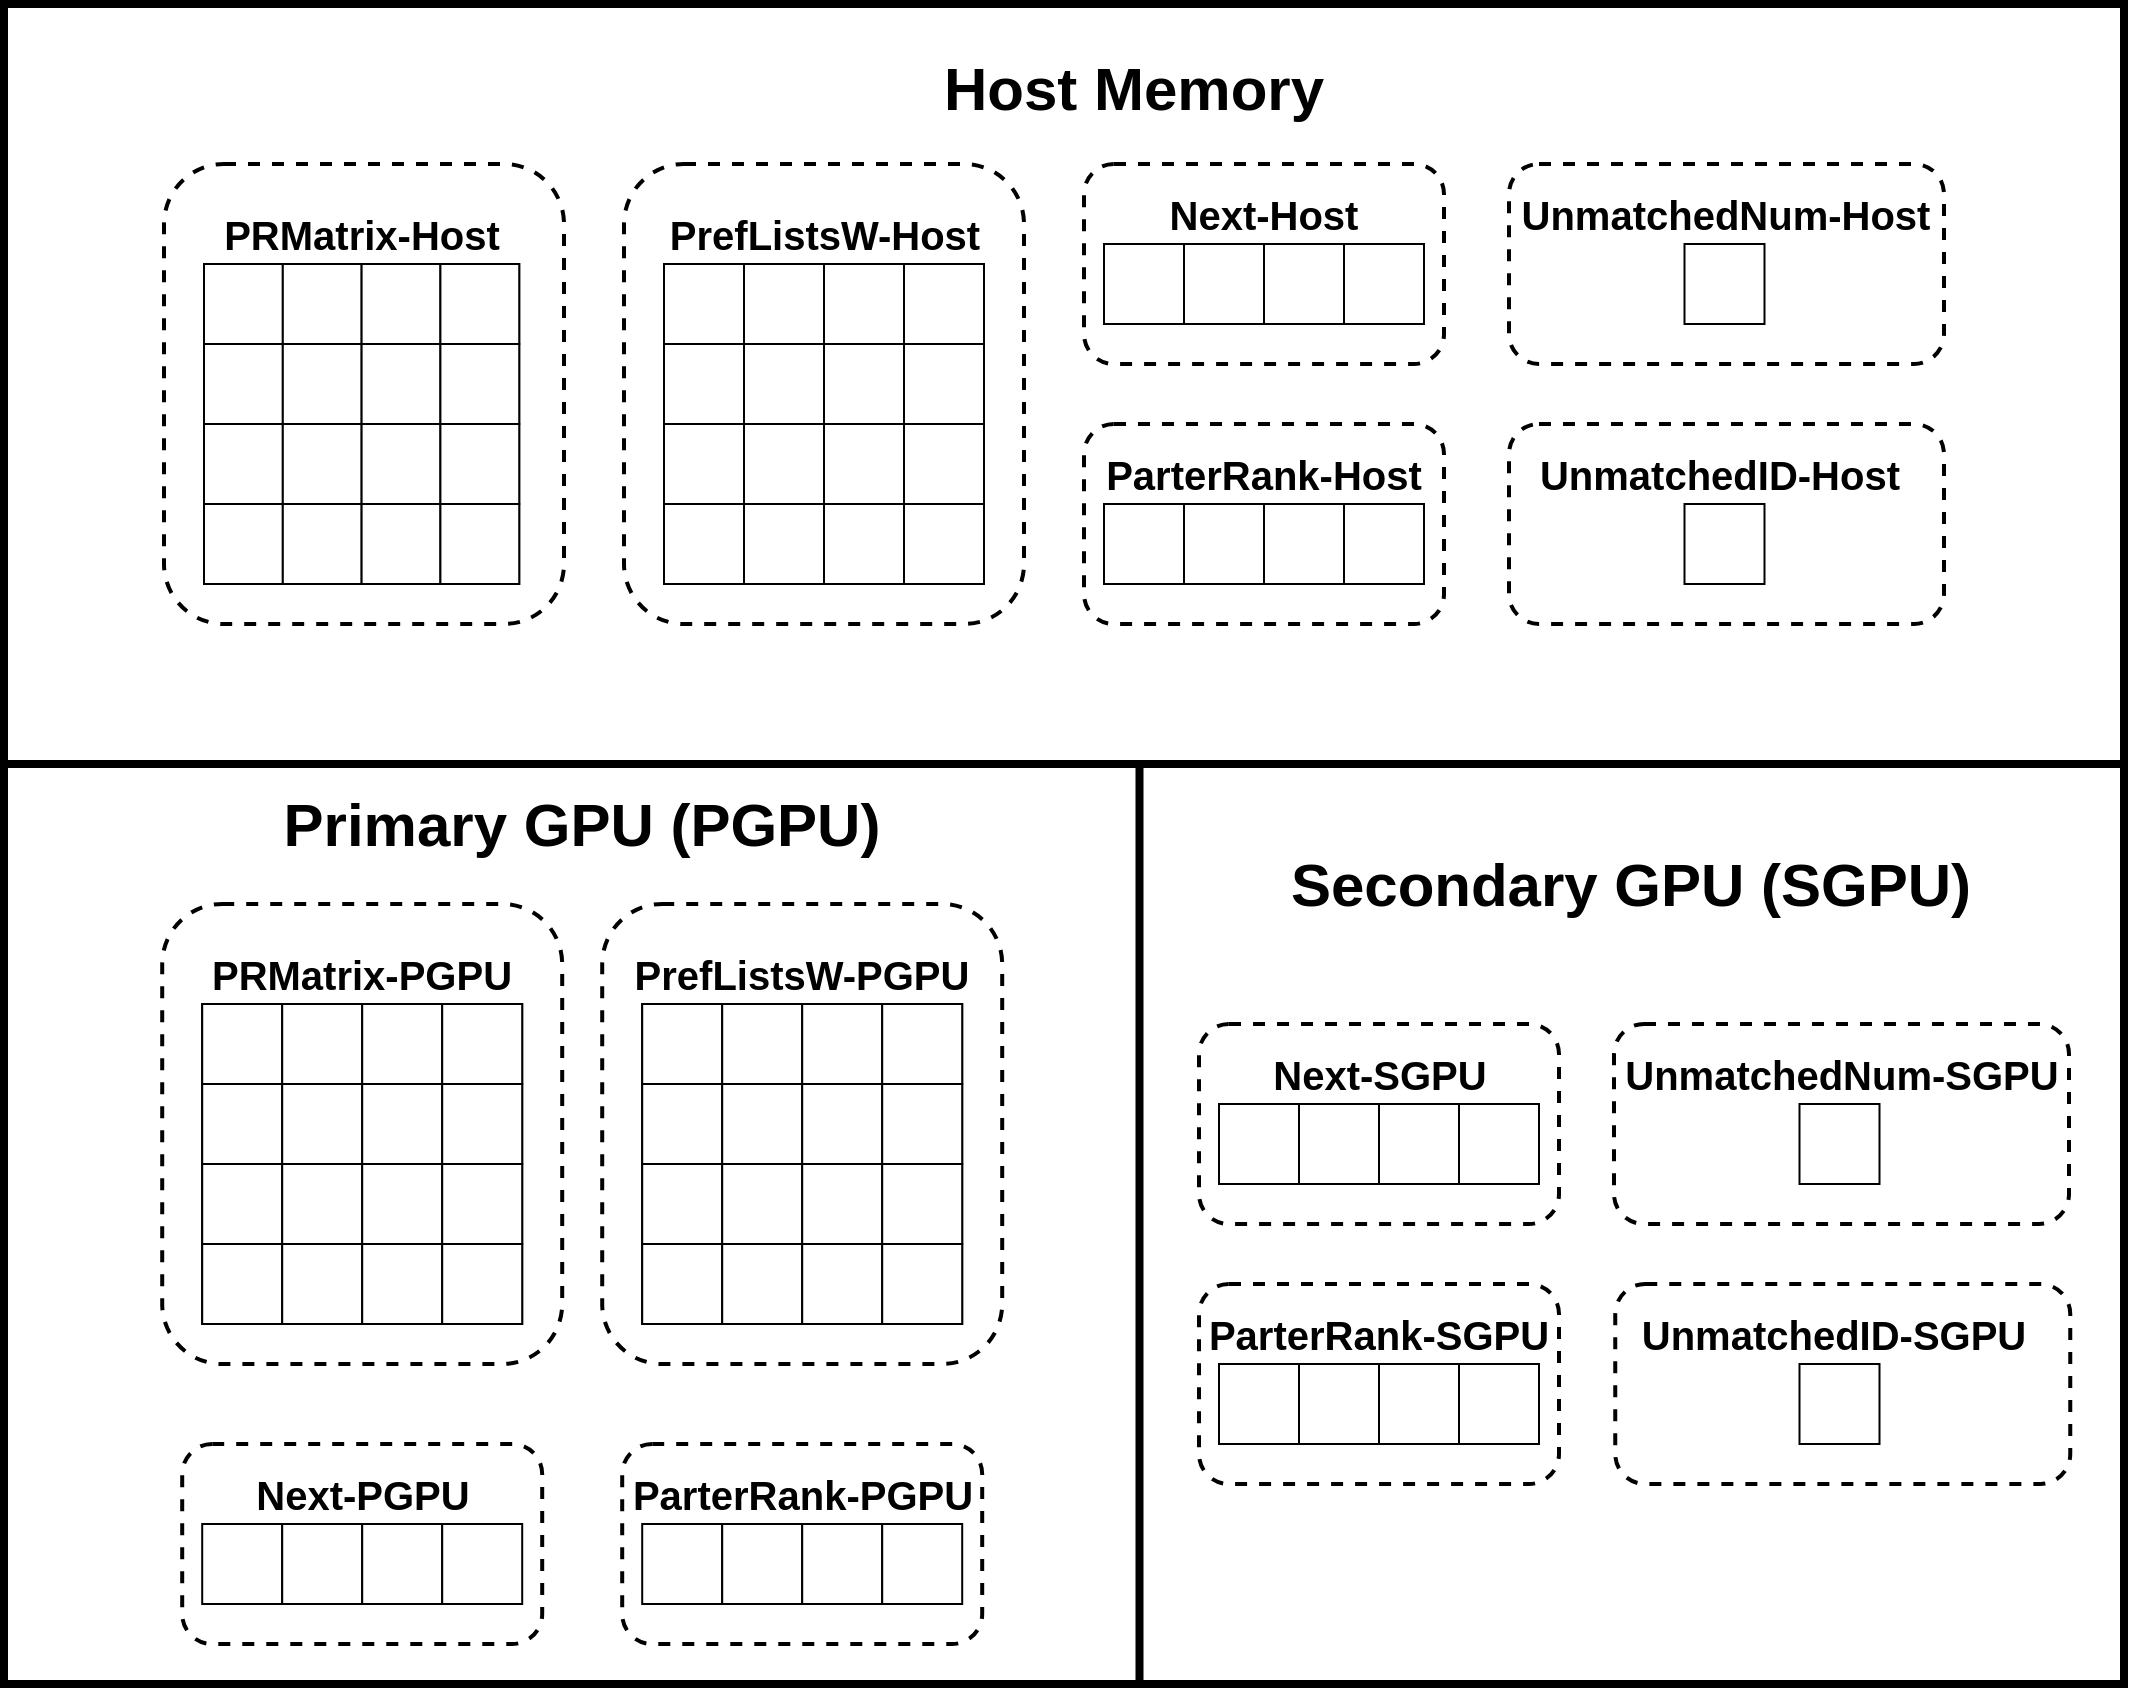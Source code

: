 <mxfile version="24.7.0" type="github">
  <diagram name="Page-1" id="QYnF0VAGigdxiVe0kUOT">
    <mxGraphModel dx="2376" dy="1381" grid="1" gridSize="10" guides="1" tooltips="1" connect="1" arrows="1" fold="1" page="1" pageScale="1" pageWidth="850" pageHeight="1100" math="0" shadow="0">
      <root>
        <mxCell id="0" />
        <mxCell id="1" parent="0" />
        <mxCell id="m7U1WaPmdHwWJLhLWRLw-96" value="" style="rounded=0;whiteSpace=wrap;html=1;strokeWidth=4;" vertex="1" parent="1">
          <mxGeometry x="200" y="700" width="570" height="460" as="geometry" />
        </mxCell>
        <mxCell id="m7U1WaPmdHwWJLhLWRLw-304" value="" style="rounded=0;whiteSpace=wrap;html=1;strokeWidth=4;" vertex="1" parent="1">
          <mxGeometry x="200" y="320" width="1060" height="380" as="geometry" />
        </mxCell>
        <mxCell id="m7U1WaPmdHwWJLhLWRLw-324" value="" style="rounded=0;whiteSpace=wrap;html=1;strokeWidth=4;" vertex="1" parent="1">
          <mxGeometry x="767.75" y="700" width="492.25" height="460" as="geometry" />
        </mxCell>
        <mxCell id="m7U1WaPmdHwWJLhLWRLw-338" value="" style="rounded=1;whiteSpace=wrap;html=1;fillColor=none;strokeWidth=2;dashed=1;" vertex="1" parent="1">
          <mxGeometry x="952.5" y="530" width="217.5" height="100" as="geometry" />
        </mxCell>
        <mxCell id="m7U1WaPmdHwWJLhLWRLw-337" value="" style="rounded=1;whiteSpace=wrap;html=1;fillColor=none;strokeWidth=2;dashed=1;" vertex="1" parent="1">
          <mxGeometry x="952.5" y="400" width="217.5" height="100" as="geometry" />
        </mxCell>
        <mxCell id="m7U1WaPmdHwWJLhLWRLw-263" value="" style="rounded=1;whiteSpace=wrap;html=1;fillColor=none;strokeWidth=2;dashed=1;" vertex="1" parent="1">
          <mxGeometry x="740" y="400" width="180" height="100" as="geometry" />
        </mxCell>
        <mxCell id="m7U1WaPmdHwWJLhLWRLw-92" value="" style="rounded=1;whiteSpace=wrap;html=1;fillColor=none;strokeWidth=2;dashed=1;" vertex="1" parent="1">
          <mxGeometry x="280" y="400" width="200" height="230" as="geometry" />
        </mxCell>
        <mxCell id="m7U1WaPmdHwWJLhLWRLw-93" value="" style="rounded=1;whiteSpace=wrap;html=1;fillColor=none;strokeWidth=2;dashed=1;" vertex="1" parent="1">
          <mxGeometry x="510" y="400" width="200" height="230" as="geometry" />
        </mxCell>
        <mxCell id="m7U1WaPmdHwWJLhLWRLw-30" value="" style="group" vertex="1" connectable="0" parent="1">
          <mxGeometry x="530" y="450" width="160" height="160" as="geometry" />
        </mxCell>
        <mxCell id="m7U1WaPmdHwWJLhLWRLw-3" value="" style="rounded=0;whiteSpace=wrap;html=1;" vertex="1" parent="m7U1WaPmdHwWJLhLWRLw-30">
          <mxGeometry width="160" height="160" as="geometry" />
        </mxCell>
        <mxCell id="m7U1WaPmdHwWJLhLWRLw-14" value="" style="rounded=0;whiteSpace=wrap;html=1;" vertex="1" parent="m7U1WaPmdHwWJLhLWRLw-30">
          <mxGeometry width="40" height="40" as="geometry" />
        </mxCell>
        <mxCell id="m7U1WaPmdHwWJLhLWRLw-15" value="" style="rounded=0;whiteSpace=wrap;html=1;" vertex="1" parent="m7U1WaPmdHwWJLhLWRLw-30">
          <mxGeometry y="40" width="40" height="40" as="geometry" />
        </mxCell>
        <mxCell id="m7U1WaPmdHwWJLhLWRLw-16" value="" style="rounded=0;whiteSpace=wrap;html=1;" vertex="1" parent="m7U1WaPmdHwWJLhLWRLw-30">
          <mxGeometry y="80" width="40" height="40" as="geometry" />
        </mxCell>
        <mxCell id="m7U1WaPmdHwWJLhLWRLw-17" value="" style="rounded=0;whiteSpace=wrap;html=1;" vertex="1" parent="m7U1WaPmdHwWJLhLWRLw-30">
          <mxGeometry y="120" width="40" height="40" as="geometry" />
        </mxCell>
        <mxCell id="m7U1WaPmdHwWJLhLWRLw-18" value="" style="rounded=0;whiteSpace=wrap;html=1;" vertex="1" parent="m7U1WaPmdHwWJLhLWRLw-30">
          <mxGeometry x="40" width="40" height="40" as="geometry" />
        </mxCell>
        <mxCell id="m7U1WaPmdHwWJLhLWRLw-19" value="" style="rounded=0;whiteSpace=wrap;html=1;" vertex="1" parent="m7U1WaPmdHwWJLhLWRLw-30">
          <mxGeometry x="40" y="40" width="40" height="40" as="geometry" />
        </mxCell>
        <mxCell id="m7U1WaPmdHwWJLhLWRLw-20" value="" style="rounded=0;whiteSpace=wrap;html=1;" vertex="1" parent="m7U1WaPmdHwWJLhLWRLw-30">
          <mxGeometry x="40" y="80" width="40" height="40" as="geometry" />
        </mxCell>
        <mxCell id="m7U1WaPmdHwWJLhLWRLw-21" value="" style="rounded=0;whiteSpace=wrap;html=1;" vertex="1" parent="m7U1WaPmdHwWJLhLWRLw-30">
          <mxGeometry x="40" y="120" width="40" height="40" as="geometry" />
        </mxCell>
        <mxCell id="m7U1WaPmdHwWJLhLWRLw-22" value="" style="rounded=0;whiteSpace=wrap;html=1;" vertex="1" parent="m7U1WaPmdHwWJLhLWRLw-30">
          <mxGeometry x="80" width="40" height="40" as="geometry" />
        </mxCell>
        <mxCell id="m7U1WaPmdHwWJLhLWRLw-23" value="" style="rounded=0;whiteSpace=wrap;html=1;" vertex="1" parent="m7U1WaPmdHwWJLhLWRLw-30">
          <mxGeometry x="80" y="40" width="40" height="40" as="geometry" />
        </mxCell>
        <mxCell id="m7U1WaPmdHwWJLhLWRLw-24" value="" style="rounded=0;whiteSpace=wrap;html=1;" vertex="1" parent="m7U1WaPmdHwWJLhLWRLw-30">
          <mxGeometry x="80" y="80" width="40" height="40" as="geometry" />
        </mxCell>
        <mxCell id="m7U1WaPmdHwWJLhLWRLw-25" value="" style="rounded=0;whiteSpace=wrap;html=1;" vertex="1" parent="m7U1WaPmdHwWJLhLWRLw-30">
          <mxGeometry x="80" y="120" width="40" height="40" as="geometry" />
        </mxCell>
        <mxCell id="m7U1WaPmdHwWJLhLWRLw-26" value="" style="rounded=0;whiteSpace=wrap;html=1;" vertex="1" parent="m7U1WaPmdHwWJLhLWRLw-30">
          <mxGeometry x="120" width="40" height="40" as="geometry" />
        </mxCell>
        <mxCell id="m7U1WaPmdHwWJLhLWRLw-27" value="" style="rounded=0;whiteSpace=wrap;html=1;" vertex="1" parent="m7U1WaPmdHwWJLhLWRLw-30">
          <mxGeometry x="120" y="40" width="40" height="40" as="geometry" />
        </mxCell>
        <mxCell id="m7U1WaPmdHwWJLhLWRLw-28" value="" style="rounded=0;whiteSpace=wrap;html=1;" vertex="1" parent="m7U1WaPmdHwWJLhLWRLw-30">
          <mxGeometry x="120" y="80" width="40" height="40" as="geometry" />
        </mxCell>
        <mxCell id="m7U1WaPmdHwWJLhLWRLw-29" value="" style="rounded=0;whiteSpace=wrap;html=1;" vertex="1" parent="m7U1WaPmdHwWJLhLWRLw-30">
          <mxGeometry x="120" y="120" width="40" height="40" as="geometry" />
        </mxCell>
        <mxCell id="m7U1WaPmdHwWJLhLWRLw-84" value="&lt;p&gt;&lt;b&gt;&lt;font style=&quot;font-size: 20px;&quot;&gt;PRMatrix-Host&lt;/font&gt;&lt;/b&gt;&lt;/p&gt;" style="text;html=1;align=center;verticalAlign=middle;whiteSpace=wrap;rounded=0;" vertex="1" parent="1">
          <mxGeometry x="308.81" y="420" width="140" height="30" as="geometry" />
        </mxCell>
        <mxCell id="m7U1WaPmdHwWJLhLWRLw-86" value="&lt;p&gt;&lt;b&gt;&lt;font style=&quot;font-size: 20px;&quot;&gt;PrefListsW-Host&lt;/font&gt;&lt;/b&gt;&lt;/p&gt;" style="text;html=1;align=center;verticalAlign=middle;whiteSpace=wrap;rounded=0;" vertex="1" parent="1">
          <mxGeometry x="527.5" y="420" width="165" height="30" as="geometry" />
        </mxCell>
        <mxCell id="m7U1WaPmdHwWJLhLWRLw-257" value="" style="group" vertex="1" connectable="0" parent="1">
          <mxGeometry x="750" y="440" width="160" height="80" as="geometry" />
        </mxCell>
        <mxCell id="m7U1WaPmdHwWJLhLWRLw-258" value="" style="rounded=0;whiteSpace=wrap;html=1;" vertex="1" parent="m7U1WaPmdHwWJLhLWRLw-257">
          <mxGeometry width="40" height="40" as="geometry" />
        </mxCell>
        <mxCell id="m7U1WaPmdHwWJLhLWRLw-259" value="" style="rounded=0;whiteSpace=wrap;html=1;" vertex="1" parent="m7U1WaPmdHwWJLhLWRLw-257">
          <mxGeometry x="40" width="40" height="40" as="geometry" />
        </mxCell>
        <mxCell id="m7U1WaPmdHwWJLhLWRLw-260" value="" style="rounded=0;whiteSpace=wrap;html=1;" vertex="1" parent="m7U1WaPmdHwWJLhLWRLw-257">
          <mxGeometry x="80" width="40" height="40" as="geometry" />
        </mxCell>
        <mxCell id="m7U1WaPmdHwWJLhLWRLw-261" value="" style="rounded=0;whiteSpace=wrap;html=1;" vertex="1" parent="m7U1WaPmdHwWJLhLWRLw-257">
          <mxGeometry x="120" width="40" height="40" as="geometry" />
        </mxCell>
        <mxCell id="m7U1WaPmdHwWJLhLWRLw-262" value="&lt;p&gt;&lt;b&gt;&lt;font style=&quot;font-size: 20px;&quot;&gt;Next-Host&lt;/font&gt;&lt;/b&gt;&lt;/p&gt;" style="text;html=1;align=center;verticalAlign=middle;whiteSpace=wrap;rounded=0;" vertex="1" parent="1">
          <mxGeometry x="780" y="410" width="100" height="30" as="geometry" />
        </mxCell>
        <mxCell id="m7U1WaPmdHwWJLhLWRLw-264" value="" style="rounded=1;whiteSpace=wrap;html=1;fillColor=none;strokeWidth=2;dashed=1;" vertex="1" parent="1">
          <mxGeometry x="740" y="530" width="180" height="100" as="geometry" />
        </mxCell>
        <mxCell id="m7U1WaPmdHwWJLhLWRLw-265" value="" style="group" vertex="1" connectable="0" parent="1">
          <mxGeometry x="550" y="570" width="230" height="120" as="geometry" />
        </mxCell>
        <mxCell id="m7U1WaPmdHwWJLhLWRLw-266" value="" style="rounded=0;whiteSpace=wrap;html=1;" vertex="1" parent="m7U1WaPmdHwWJLhLWRLw-265">
          <mxGeometry x="200" width="40" height="40" as="geometry" />
        </mxCell>
        <mxCell id="m7U1WaPmdHwWJLhLWRLw-267" value="" style="rounded=0;whiteSpace=wrap;html=1;" vertex="1" parent="m7U1WaPmdHwWJLhLWRLw-265">
          <mxGeometry x="240" width="40" height="40" as="geometry" />
        </mxCell>
        <mxCell id="m7U1WaPmdHwWJLhLWRLw-268" value="" style="rounded=0;whiteSpace=wrap;html=1;" vertex="1" parent="m7U1WaPmdHwWJLhLWRLw-265">
          <mxGeometry x="280" width="40" height="40" as="geometry" />
        </mxCell>
        <mxCell id="m7U1WaPmdHwWJLhLWRLw-269" value="" style="rounded=0;whiteSpace=wrap;html=1;" vertex="1" parent="m7U1WaPmdHwWJLhLWRLw-265">
          <mxGeometry x="320" width="40" height="40" as="geometry" />
        </mxCell>
        <mxCell id="m7U1WaPmdHwWJLhLWRLw-270" value="&lt;p&gt;&lt;b&gt;&lt;font style=&quot;font-size: 20px;&quot;&gt;ParterRank-Host&lt;/font&gt;&lt;/b&gt;&lt;br&gt;&lt;/p&gt;" style="text;html=1;align=center;verticalAlign=middle;whiteSpace=wrap;rounded=0;" vertex="1" parent="1">
          <mxGeometry x="750" y="540" width="160" height="30" as="geometry" />
        </mxCell>
        <mxCell id="m7U1WaPmdHwWJLhLWRLw-305" value="" style="rounded=1;whiteSpace=wrap;html=1;fillColor=none;strokeWidth=2;dashed=1;" vertex="1" parent="1">
          <mxGeometry x="797.5" y="960" width="180" height="100" as="geometry" />
        </mxCell>
        <mxCell id="m7U1WaPmdHwWJLhLWRLw-306" value="" style="rounded=1;whiteSpace=wrap;html=1;fillColor=none;strokeWidth=2;dashed=1;" vertex="1" parent="1">
          <mxGeometry x="797.5" y="830" width="180" height="100" as="geometry" />
        </mxCell>
        <mxCell id="m7U1WaPmdHwWJLhLWRLw-307" value="&lt;p style=&quot;font-size: 20px;&quot;&gt;&lt;b style=&quot;font-size: 20px;&quot;&gt;&lt;font style=&quot;font-size: 20px;&quot;&gt;Next-SGPU&lt;/font&gt;&lt;/b&gt;&lt;/p&gt;" style="text;html=1;align=center;verticalAlign=middle;whiteSpace=wrap;rounded=0;fontSize=20;" vertex="1" parent="1">
          <mxGeometry x="823.75" y="840" width="127.5" height="30" as="geometry" />
        </mxCell>
        <mxCell id="m7U1WaPmdHwWJLhLWRLw-308" value="&lt;p style=&quot;font-size: 20px;&quot;&gt;&lt;b style=&quot;font-size: 20px;&quot;&gt;&lt;font style=&quot;font-size: 20px;&quot;&gt;ParterRank-SGPU&lt;/font&gt;&lt;/b&gt;&lt;/p&gt;" style="text;html=1;align=center;verticalAlign=middle;whiteSpace=wrap;rounded=0;fontSize=20;" vertex="1" parent="1">
          <mxGeometry x="796.25" y="970" width="182.5" height="30" as="geometry" />
        </mxCell>
        <mxCell id="m7U1WaPmdHwWJLhLWRLw-309" value="&lt;b style=&quot;&quot;&gt;&lt;font style=&quot;font-size: 30px;&quot;&gt;Secondary GPU (SGPU)&lt;/font&gt;&lt;/b&gt;" style="rounded=1;whiteSpace=wrap;html=1;strokeColor=none;fillColor=none;" vertex="1" parent="1">
          <mxGeometry x="841.37" y="740" width="345" height="40" as="geometry" />
        </mxCell>
        <mxCell id="m7U1WaPmdHwWJLhLWRLw-312" value="" style="group" vertex="1" connectable="0" parent="1">
          <mxGeometry x="807.5" y="1000" width="160" height="40" as="geometry" />
        </mxCell>
        <mxCell id="m7U1WaPmdHwWJLhLWRLw-313" value="" style="rounded=0;whiteSpace=wrap;html=1;" vertex="1" parent="m7U1WaPmdHwWJLhLWRLw-312">
          <mxGeometry width="40" height="40" as="geometry" />
        </mxCell>
        <mxCell id="m7U1WaPmdHwWJLhLWRLw-314" value="" style="rounded=0;whiteSpace=wrap;html=1;" vertex="1" parent="m7U1WaPmdHwWJLhLWRLw-312">
          <mxGeometry x="40" width="40" height="40" as="geometry" />
        </mxCell>
        <mxCell id="m7U1WaPmdHwWJLhLWRLw-315" value="" style="rounded=0;whiteSpace=wrap;html=1;" vertex="1" parent="m7U1WaPmdHwWJLhLWRLw-312">
          <mxGeometry x="80" width="40" height="40" as="geometry" />
        </mxCell>
        <mxCell id="m7U1WaPmdHwWJLhLWRLw-316" value="" style="rounded=0;whiteSpace=wrap;html=1;" vertex="1" parent="m7U1WaPmdHwWJLhLWRLw-312">
          <mxGeometry x="120" width="40" height="40" as="geometry" />
        </mxCell>
        <mxCell id="m7U1WaPmdHwWJLhLWRLw-33" value="" style="rounded=0;whiteSpace=wrap;html=1;" vertex="1" parent="1">
          <mxGeometry x="300" y="450" width="157.612" height="160" as="geometry" />
        </mxCell>
        <mxCell id="m7U1WaPmdHwWJLhLWRLw-34" value="" style="rounded=0;whiteSpace=wrap;html=1;" vertex="1" parent="1">
          <mxGeometry x="300" y="450" width="39.403" height="40" as="geometry" />
        </mxCell>
        <mxCell id="m7U1WaPmdHwWJLhLWRLw-35" value="" style="rounded=0;whiteSpace=wrap;html=1;" vertex="1" parent="1">
          <mxGeometry x="300" y="490" width="39.403" height="40" as="geometry" />
        </mxCell>
        <mxCell id="m7U1WaPmdHwWJLhLWRLw-36" value="" style="rounded=0;whiteSpace=wrap;html=1;" vertex="1" parent="1">
          <mxGeometry x="300" y="530" width="39.403" height="40" as="geometry" />
        </mxCell>
        <mxCell id="m7U1WaPmdHwWJLhLWRLw-37" value="" style="rounded=0;whiteSpace=wrap;html=1;" vertex="1" parent="1">
          <mxGeometry x="300" y="570" width="39.403" height="40" as="geometry" />
        </mxCell>
        <mxCell id="m7U1WaPmdHwWJLhLWRLw-38" value="" style="rounded=0;whiteSpace=wrap;html=1;" vertex="1" parent="1">
          <mxGeometry x="339.403" y="450" width="39.403" height="40" as="geometry" />
        </mxCell>
        <mxCell id="m7U1WaPmdHwWJLhLWRLw-39" value="" style="rounded=0;whiteSpace=wrap;html=1;" vertex="1" parent="1">
          <mxGeometry x="339.403" y="490" width="39.403" height="40" as="geometry" />
        </mxCell>
        <mxCell id="m7U1WaPmdHwWJLhLWRLw-40" value="" style="rounded=0;whiteSpace=wrap;html=1;" vertex="1" parent="1">
          <mxGeometry x="339.403" y="530" width="39.403" height="40" as="geometry" />
        </mxCell>
        <mxCell id="m7U1WaPmdHwWJLhLWRLw-41" value="" style="rounded=0;whiteSpace=wrap;html=1;" vertex="1" parent="1">
          <mxGeometry x="339.403" y="570" width="39.403" height="40" as="geometry" />
        </mxCell>
        <mxCell id="m7U1WaPmdHwWJLhLWRLw-42" value="" style="rounded=0;whiteSpace=wrap;html=1;" vertex="1" parent="1">
          <mxGeometry x="378.806" y="450" width="39.403" height="40" as="geometry" />
        </mxCell>
        <mxCell id="m7U1WaPmdHwWJLhLWRLw-43" value="" style="rounded=0;whiteSpace=wrap;html=1;" vertex="1" parent="1">
          <mxGeometry x="378.806" y="490" width="39.403" height="40" as="geometry" />
        </mxCell>
        <mxCell id="m7U1WaPmdHwWJLhLWRLw-44" value="" style="rounded=0;whiteSpace=wrap;html=1;" vertex="1" parent="1">
          <mxGeometry x="378.806" y="530" width="39.403" height="40" as="geometry" />
        </mxCell>
        <mxCell id="m7U1WaPmdHwWJLhLWRLw-45" value="" style="rounded=0;whiteSpace=wrap;html=1;" vertex="1" parent="1">
          <mxGeometry x="378.806" y="570" width="39.403" height="40" as="geometry" />
        </mxCell>
        <mxCell id="m7U1WaPmdHwWJLhLWRLw-46" value="" style="rounded=0;whiteSpace=wrap;html=1;" vertex="1" parent="1">
          <mxGeometry x="418.209" y="450" width="39.403" height="40" as="geometry" />
        </mxCell>
        <mxCell id="m7U1WaPmdHwWJLhLWRLw-47" value="" style="rounded=0;whiteSpace=wrap;html=1;" vertex="1" parent="1">
          <mxGeometry x="418.209" y="490" width="39.403" height="40" as="geometry" />
        </mxCell>
        <mxCell id="m7U1WaPmdHwWJLhLWRLw-48" value="" style="rounded=0;whiteSpace=wrap;html=1;" vertex="1" parent="1">
          <mxGeometry x="418.209" y="530" width="39.403" height="40" as="geometry" />
        </mxCell>
        <mxCell id="m7U1WaPmdHwWJLhLWRLw-49" value="" style="rounded=0;whiteSpace=wrap;html=1;" vertex="1" parent="1">
          <mxGeometry x="418.209" y="570" width="39.403" height="40" as="geometry" />
        </mxCell>
        <mxCell id="m7U1WaPmdHwWJLhLWRLw-278" value="" style="rounded=1;whiteSpace=wrap;html=1;fillColor=none;strokeWidth=2;dashed=1;" vertex="1" parent="1">
          <mxGeometry x="509.1" y="1040" width="180" height="100" as="geometry" />
        </mxCell>
        <mxCell id="m7U1WaPmdHwWJLhLWRLw-277" value="" style="rounded=1;whiteSpace=wrap;html=1;fillColor=none;strokeWidth=2;dashed=1;" vertex="1" parent="1">
          <mxGeometry x="289.1" y="1040" width="180" height="100" as="geometry" />
        </mxCell>
        <mxCell id="m7U1WaPmdHwWJLhLWRLw-6" value="&lt;b style=&quot;&quot;&gt;&lt;font style=&quot;font-size: 30px;&quot;&gt;Primary GPU (PGPU)&lt;/font&gt;&lt;/b&gt;" style="rounded=1;whiteSpace=wrap;html=1;strokeColor=none;fillColor=none;" vertex="1" parent="1">
          <mxGeometry x="329.1" y="710" width="320" height="40" as="geometry" />
        </mxCell>
        <mxCell id="m7U1WaPmdHwWJLhLWRLw-138" value="" style="rounded=1;whiteSpace=wrap;html=1;fillColor=none;strokeWidth=2;dashed=1;" vertex="1" parent="1">
          <mxGeometry x="279.1" y="770" width="200" height="230" as="geometry" />
        </mxCell>
        <mxCell id="m7U1WaPmdHwWJLhLWRLw-139" value="" style="group" vertex="1" connectable="0" parent="1">
          <mxGeometry x="299.1" y="820" width="160" height="160" as="geometry" />
        </mxCell>
        <mxCell id="m7U1WaPmdHwWJLhLWRLw-140" value="" style="rounded=0;whiteSpace=wrap;html=1;" vertex="1" parent="m7U1WaPmdHwWJLhLWRLw-139">
          <mxGeometry width="160" height="160" as="geometry" />
        </mxCell>
        <mxCell id="m7U1WaPmdHwWJLhLWRLw-141" value="" style="rounded=0;whiteSpace=wrap;html=1;" vertex="1" parent="m7U1WaPmdHwWJLhLWRLw-139">
          <mxGeometry width="40" height="40" as="geometry" />
        </mxCell>
        <mxCell id="m7U1WaPmdHwWJLhLWRLw-142" value="" style="rounded=0;whiteSpace=wrap;html=1;" vertex="1" parent="m7U1WaPmdHwWJLhLWRLw-139">
          <mxGeometry y="40" width="40" height="40" as="geometry" />
        </mxCell>
        <mxCell id="m7U1WaPmdHwWJLhLWRLw-143" value="" style="rounded=0;whiteSpace=wrap;html=1;" vertex="1" parent="m7U1WaPmdHwWJLhLWRLw-139">
          <mxGeometry y="80" width="40" height="40" as="geometry" />
        </mxCell>
        <mxCell id="m7U1WaPmdHwWJLhLWRLw-144" value="" style="rounded=0;whiteSpace=wrap;html=1;" vertex="1" parent="m7U1WaPmdHwWJLhLWRLw-139">
          <mxGeometry y="120" width="40" height="40" as="geometry" />
        </mxCell>
        <mxCell id="m7U1WaPmdHwWJLhLWRLw-145" value="" style="rounded=0;whiteSpace=wrap;html=1;" vertex="1" parent="m7U1WaPmdHwWJLhLWRLw-139">
          <mxGeometry x="40" width="40" height="40" as="geometry" />
        </mxCell>
        <mxCell id="m7U1WaPmdHwWJLhLWRLw-146" value="" style="rounded=0;whiteSpace=wrap;html=1;" vertex="1" parent="m7U1WaPmdHwWJLhLWRLw-139">
          <mxGeometry x="40" y="40" width="40" height="40" as="geometry" />
        </mxCell>
        <mxCell id="m7U1WaPmdHwWJLhLWRLw-147" value="" style="rounded=0;whiteSpace=wrap;html=1;" vertex="1" parent="m7U1WaPmdHwWJLhLWRLw-139">
          <mxGeometry x="40" y="80" width="40" height="40" as="geometry" />
        </mxCell>
        <mxCell id="m7U1WaPmdHwWJLhLWRLw-148" value="" style="rounded=0;whiteSpace=wrap;html=1;" vertex="1" parent="m7U1WaPmdHwWJLhLWRLw-139">
          <mxGeometry x="40" y="120" width="40" height="40" as="geometry" />
        </mxCell>
        <mxCell id="m7U1WaPmdHwWJLhLWRLw-149" value="" style="rounded=0;whiteSpace=wrap;html=1;" vertex="1" parent="m7U1WaPmdHwWJLhLWRLw-139">
          <mxGeometry x="80" width="40" height="40" as="geometry" />
        </mxCell>
        <mxCell id="m7U1WaPmdHwWJLhLWRLw-150" value="" style="rounded=0;whiteSpace=wrap;html=1;" vertex="1" parent="m7U1WaPmdHwWJLhLWRLw-139">
          <mxGeometry x="80" y="40" width="40" height="40" as="geometry" />
        </mxCell>
        <mxCell id="m7U1WaPmdHwWJLhLWRLw-151" value="" style="rounded=0;whiteSpace=wrap;html=1;" vertex="1" parent="m7U1WaPmdHwWJLhLWRLw-139">
          <mxGeometry x="80" y="80" width="40" height="40" as="geometry" />
        </mxCell>
        <mxCell id="m7U1WaPmdHwWJLhLWRLw-152" value="" style="rounded=0;whiteSpace=wrap;html=1;" vertex="1" parent="m7U1WaPmdHwWJLhLWRLw-139">
          <mxGeometry x="80" y="120" width="40" height="40" as="geometry" />
        </mxCell>
        <mxCell id="m7U1WaPmdHwWJLhLWRLw-153" value="" style="rounded=0;whiteSpace=wrap;html=1;" vertex="1" parent="m7U1WaPmdHwWJLhLWRLw-139">
          <mxGeometry x="120" width="40" height="40" as="geometry" />
        </mxCell>
        <mxCell id="m7U1WaPmdHwWJLhLWRLw-154" value="" style="rounded=0;whiteSpace=wrap;html=1;" vertex="1" parent="m7U1WaPmdHwWJLhLWRLw-139">
          <mxGeometry x="120" y="40" width="40" height="40" as="geometry" />
        </mxCell>
        <mxCell id="m7U1WaPmdHwWJLhLWRLw-155" value="" style="rounded=0;whiteSpace=wrap;html=1;" vertex="1" parent="m7U1WaPmdHwWJLhLWRLw-139">
          <mxGeometry x="120" y="80" width="40" height="40" as="geometry" />
        </mxCell>
        <mxCell id="m7U1WaPmdHwWJLhLWRLw-156" value="" style="rounded=0;whiteSpace=wrap;html=1;" vertex="1" parent="m7U1WaPmdHwWJLhLWRLw-139">
          <mxGeometry x="120" y="120" width="40" height="40" as="geometry" />
        </mxCell>
        <mxCell id="m7U1WaPmdHwWJLhLWRLw-157" value="&lt;p style=&quot;font-size: 20px;&quot;&gt;&lt;b style=&quot;font-size: 20px;&quot;&gt;&lt;font style=&quot;font-size: 20px;&quot;&gt;PRMatrix-PGPU&lt;/font&gt;&lt;/b&gt;&lt;/p&gt;" style="text;html=1;align=center;verticalAlign=middle;whiteSpace=wrap;rounded=0;fontSize=20;" vertex="1" parent="1">
          <mxGeometry x="301.15" y="790" width="155.9" height="30" as="geometry" />
        </mxCell>
        <mxCell id="m7U1WaPmdHwWJLhLWRLw-216" value="" style="rounded=1;whiteSpace=wrap;html=1;fillColor=none;strokeWidth=2;dashed=1;" vertex="1" parent="1">
          <mxGeometry x="499.1" y="770" width="200" height="230" as="geometry" />
        </mxCell>
        <mxCell id="m7U1WaPmdHwWJLhLWRLw-235" value="&lt;p style=&quot;font-size: 20px;&quot;&gt;&lt;b style=&quot;font-size: 20px;&quot;&gt;&lt;font style=&quot;font-size: 20px;&quot;&gt;PrefListsW-PGPU&lt;/font&gt;&lt;/b&gt;&lt;/p&gt;" style="text;html=1;align=center;verticalAlign=middle;whiteSpace=wrap;rounded=0;fontSize=20;" vertex="1" parent="1">
          <mxGeometry x="513.3" y="790" width="171.6" height="30" as="geometry" />
        </mxCell>
        <mxCell id="m7U1WaPmdHwWJLhLWRLw-271" value="" style="group" vertex="1" connectable="0" parent="1">
          <mxGeometry x="299.1" y="1080" width="160" height="80" as="geometry" />
        </mxCell>
        <mxCell id="m7U1WaPmdHwWJLhLWRLw-310" value="" style="group" vertex="1" connectable="0" parent="m7U1WaPmdHwWJLhLWRLw-271">
          <mxGeometry width="160" height="40" as="geometry" />
        </mxCell>
        <mxCell id="m7U1WaPmdHwWJLhLWRLw-272" value="" style="rounded=0;whiteSpace=wrap;html=1;" vertex="1" parent="m7U1WaPmdHwWJLhLWRLw-310">
          <mxGeometry width="40" height="40" as="geometry" />
        </mxCell>
        <mxCell id="m7U1WaPmdHwWJLhLWRLw-273" value="" style="rounded=0;whiteSpace=wrap;html=1;" vertex="1" parent="m7U1WaPmdHwWJLhLWRLw-310">
          <mxGeometry x="40" width="40" height="40" as="geometry" />
        </mxCell>
        <mxCell id="m7U1WaPmdHwWJLhLWRLw-274" value="" style="rounded=0;whiteSpace=wrap;html=1;" vertex="1" parent="m7U1WaPmdHwWJLhLWRLw-310">
          <mxGeometry x="80" width="40" height="40" as="geometry" />
        </mxCell>
        <mxCell id="m7U1WaPmdHwWJLhLWRLw-275" value="" style="rounded=0;whiteSpace=wrap;html=1;" vertex="1" parent="m7U1WaPmdHwWJLhLWRLw-310">
          <mxGeometry x="120" width="40" height="40" as="geometry" />
        </mxCell>
        <mxCell id="m7U1WaPmdHwWJLhLWRLw-276" value="&lt;p style=&quot;font-size: 20px;&quot;&gt;&lt;b style=&quot;font-size: 20px;&quot;&gt;&lt;font style=&quot;font-size: 20px;&quot;&gt;Next-PGPU&lt;/font&gt;&lt;/b&gt;&lt;/p&gt;" style="text;html=1;align=center;verticalAlign=middle;whiteSpace=wrap;rounded=0;fontSize=20;" vertex="1" parent="1">
          <mxGeometry x="319.55" y="1050" width="119.1" height="30" as="geometry" />
        </mxCell>
        <mxCell id="m7U1WaPmdHwWJLhLWRLw-279" value="" style="group" vertex="1" connectable="0" parent="1">
          <mxGeometry x="519.1" y="1080" width="160" height="80" as="geometry" />
        </mxCell>
        <mxCell id="m7U1WaPmdHwWJLhLWRLw-311" value="" style="group" vertex="1" connectable="0" parent="m7U1WaPmdHwWJLhLWRLw-279">
          <mxGeometry width="160" height="40" as="geometry" />
        </mxCell>
        <mxCell id="m7U1WaPmdHwWJLhLWRLw-280" value="" style="rounded=0;whiteSpace=wrap;html=1;" vertex="1" parent="m7U1WaPmdHwWJLhLWRLw-311">
          <mxGeometry width="40" height="40" as="geometry" />
        </mxCell>
        <mxCell id="m7U1WaPmdHwWJLhLWRLw-281" value="" style="rounded=0;whiteSpace=wrap;html=1;" vertex="1" parent="m7U1WaPmdHwWJLhLWRLw-311">
          <mxGeometry x="40" width="40" height="40" as="geometry" />
        </mxCell>
        <mxCell id="m7U1WaPmdHwWJLhLWRLw-282" value="" style="rounded=0;whiteSpace=wrap;html=1;" vertex="1" parent="m7U1WaPmdHwWJLhLWRLw-311">
          <mxGeometry x="80" width="40" height="40" as="geometry" />
        </mxCell>
        <mxCell id="m7U1WaPmdHwWJLhLWRLw-283" value="" style="rounded=0;whiteSpace=wrap;html=1;" vertex="1" parent="m7U1WaPmdHwWJLhLWRLw-311">
          <mxGeometry x="120" width="40" height="40" as="geometry" />
        </mxCell>
        <mxCell id="m7U1WaPmdHwWJLhLWRLw-284" value="&lt;p style=&quot;font-size: 20px;&quot;&gt;&lt;b style=&quot;font-size: 20px;&quot;&gt;&lt;font style=&quot;font-size: 20px;&quot;&gt;ParterRank-PGPU&lt;/font&gt;&lt;/b&gt;&lt;/p&gt;" style="text;html=1;align=center;verticalAlign=middle;whiteSpace=wrap;rounded=0;fontSize=20;" vertex="1" parent="1">
          <mxGeometry x="510" y="1050" width="179.1" height="30" as="geometry" />
        </mxCell>
        <mxCell id="m7U1WaPmdHwWJLhLWRLw-285" value="" style="group" vertex="1" connectable="0" parent="1">
          <mxGeometry x="519.1" y="820" width="160" height="160" as="geometry" />
        </mxCell>
        <mxCell id="m7U1WaPmdHwWJLhLWRLw-286" value="" style="rounded=0;whiteSpace=wrap;html=1;" vertex="1" parent="m7U1WaPmdHwWJLhLWRLw-285">
          <mxGeometry width="160" height="160" as="geometry" />
        </mxCell>
        <mxCell id="m7U1WaPmdHwWJLhLWRLw-287" value="" style="rounded=0;whiteSpace=wrap;html=1;" vertex="1" parent="m7U1WaPmdHwWJLhLWRLw-285">
          <mxGeometry width="40" height="40" as="geometry" />
        </mxCell>
        <mxCell id="m7U1WaPmdHwWJLhLWRLw-288" value="" style="rounded=0;whiteSpace=wrap;html=1;" vertex="1" parent="m7U1WaPmdHwWJLhLWRLw-285">
          <mxGeometry y="40" width="40" height="40" as="geometry" />
        </mxCell>
        <mxCell id="m7U1WaPmdHwWJLhLWRLw-289" value="" style="rounded=0;whiteSpace=wrap;html=1;" vertex="1" parent="m7U1WaPmdHwWJLhLWRLw-285">
          <mxGeometry y="80" width="40" height="40" as="geometry" />
        </mxCell>
        <mxCell id="m7U1WaPmdHwWJLhLWRLw-290" value="" style="rounded=0;whiteSpace=wrap;html=1;" vertex="1" parent="m7U1WaPmdHwWJLhLWRLw-285">
          <mxGeometry y="120" width="40" height="40" as="geometry" />
        </mxCell>
        <mxCell id="m7U1WaPmdHwWJLhLWRLw-291" value="" style="rounded=0;whiteSpace=wrap;html=1;" vertex="1" parent="m7U1WaPmdHwWJLhLWRLw-285">
          <mxGeometry x="40" width="40" height="40" as="geometry" />
        </mxCell>
        <mxCell id="m7U1WaPmdHwWJLhLWRLw-292" value="" style="rounded=0;whiteSpace=wrap;html=1;" vertex="1" parent="m7U1WaPmdHwWJLhLWRLw-285">
          <mxGeometry x="40" y="40" width="40" height="40" as="geometry" />
        </mxCell>
        <mxCell id="m7U1WaPmdHwWJLhLWRLw-293" value="" style="rounded=0;whiteSpace=wrap;html=1;" vertex="1" parent="m7U1WaPmdHwWJLhLWRLw-285">
          <mxGeometry x="40" y="80" width="40" height="40" as="geometry" />
        </mxCell>
        <mxCell id="m7U1WaPmdHwWJLhLWRLw-294" value="" style="rounded=0;whiteSpace=wrap;html=1;" vertex="1" parent="m7U1WaPmdHwWJLhLWRLw-285">
          <mxGeometry x="40" y="120" width="40" height="40" as="geometry" />
        </mxCell>
        <mxCell id="m7U1WaPmdHwWJLhLWRLw-295" value="" style="rounded=0;whiteSpace=wrap;html=1;" vertex="1" parent="m7U1WaPmdHwWJLhLWRLw-285">
          <mxGeometry x="80" width="40" height="40" as="geometry" />
        </mxCell>
        <mxCell id="m7U1WaPmdHwWJLhLWRLw-296" value="" style="rounded=0;whiteSpace=wrap;html=1;" vertex="1" parent="m7U1WaPmdHwWJLhLWRLw-285">
          <mxGeometry x="80" y="40" width="40" height="40" as="geometry" />
        </mxCell>
        <mxCell id="m7U1WaPmdHwWJLhLWRLw-297" value="" style="rounded=0;whiteSpace=wrap;html=1;" vertex="1" parent="m7U1WaPmdHwWJLhLWRLw-285">
          <mxGeometry x="80" y="80" width="40" height="40" as="geometry" />
        </mxCell>
        <mxCell id="m7U1WaPmdHwWJLhLWRLw-298" value="" style="rounded=0;whiteSpace=wrap;html=1;" vertex="1" parent="m7U1WaPmdHwWJLhLWRLw-285">
          <mxGeometry x="80" y="120" width="40" height="40" as="geometry" />
        </mxCell>
        <mxCell id="m7U1WaPmdHwWJLhLWRLw-299" value="" style="rounded=0;whiteSpace=wrap;html=1;" vertex="1" parent="m7U1WaPmdHwWJLhLWRLw-285">
          <mxGeometry x="120" width="40" height="40" as="geometry" />
        </mxCell>
        <mxCell id="m7U1WaPmdHwWJLhLWRLw-300" value="" style="rounded=0;whiteSpace=wrap;html=1;" vertex="1" parent="m7U1WaPmdHwWJLhLWRLw-285">
          <mxGeometry x="120" y="40" width="40" height="40" as="geometry" />
        </mxCell>
        <mxCell id="m7U1WaPmdHwWJLhLWRLw-301" value="" style="rounded=0;whiteSpace=wrap;html=1;" vertex="1" parent="m7U1WaPmdHwWJLhLWRLw-285">
          <mxGeometry x="120" y="80" width="40" height="40" as="geometry" />
        </mxCell>
        <mxCell id="m7U1WaPmdHwWJLhLWRLw-302" value="" style="rounded=0;whiteSpace=wrap;html=1;" vertex="1" parent="m7U1WaPmdHwWJLhLWRLw-285">
          <mxGeometry x="120" y="120" width="40" height="40" as="geometry" />
        </mxCell>
        <mxCell id="m7U1WaPmdHwWJLhLWRLw-5" value="&lt;b style=&quot;&quot;&gt;&lt;font style=&quot;font-size: 30px;&quot;&gt;Host Memory&lt;/font&gt;&lt;/b&gt;" style="rounded=1;whiteSpace=wrap;html=1;strokeColor=none;fillColor=none;strokeWidth=3;fontSize=36;" vertex="1" parent="1">
          <mxGeometry x="610" y="320" width="310" height="80" as="geometry" />
        </mxCell>
        <mxCell id="m7U1WaPmdHwWJLhLWRLw-333" value="" style="rounded=0;whiteSpace=wrap;html=1;" vertex="1" parent="1">
          <mxGeometry x="1040.25" y="570" width="40" height="40" as="geometry" />
        </mxCell>
        <mxCell id="m7U1WaPmdHwWJLhLWRLw-334" value="" style="rounded=0;whiteSpace=wrap;html=1;" vertex="1" parent="1">
          <mxGeometry x="1040.25" y="440" width="40" height="40" as="geometry" />
        </mxCell>
        <mxCell id="m7U1WaPmdHwWJLhLWRLw-335" value="&lt;p&gt;&lt;b&gt;&lt;font style=&quot;font-size: 20px;&quot;&gt;UnmatchedNum-Host&lt;/font&gt;&lt;/b&gt;&lt;br&gt;&lt;/p&gt;" style="text;html=1;align=center;verticalAlign=middle;whiteSpace=wrap;rounded=0;" vertex="1" parent="1">
          <mxGeometry x="956.25" y="410" width="210" height="30" as="geometry" />
        </mxCell>
        <mxCell id="m7U1WaPmdHwWJLhLWRLw-336" value="&lt;p&gt;&lt;b&gt;&lt;font style=&quot;font-size: 20px;&quot;&gt;UnmatchedID-Host&lt;/font&gt;&lt;/b&gt;&lt;br&gt;&lt;/p&gt;" style="text;html=1;align=center;verticalAlign=middle;whiteSpace=wrap;rounded=0;" vertex="1" parent="1">
          <mxGeometry x="952.5" y="540" width="210" height="30" as="geometry" />
        </mxCell>
        <mxCell id="m7U1WaPmdHwWJLhLWRLw-340" value="" style="rounded=1;whiteSpace=wrap;html=1;fillColor=none;strokeWidth=2;dashed=1;" vertex="1" parent="1">
          <mxGeometry x="1005" y="830" width="227.5" height="100" as="geometry" />
        </mxCell>
        <mxCell id="m7U1WaPmdHwWJLhLWRLw-341" value="" style="rounded=0;whiteSpace=wrap;html=1;" vertex="1" parent="1">
          <mxGeometry x="1097.75" y="1000" width="40" height="40" as="geometry" />
        </mxCell>
        <mxCell id="m7U1WaPmdHwWJLhLWRLw-342" value="" style="rounded=0;whiteSpace=wrap;html=1;" vertex="1" parent="1">
          <mxGeometry x="1097.75" y="870" width="40" height="40" as="geometry" />
        </mxCell>
        <mxCell id="m7U1WaPmdHwWJLhLWRLw-343" value="&lt;p&gt;&lt;b&gt;&lt;font style=&quot;font-size: 20px;&quot;&gt;UnmatchedNum-SGPU&lt;/font&gt;&lt;/b&gt;&lt;br&gt;&lt;/p&gt;" style="text;html=1;align=center;verticalAlign=middle;whiteSpace=wrap;rounded=0;" vertex="1" parent="1">
          <mxGeometry x="1005.63" y="840" width="226.25" height="30" as="geometry" />
        </mxCell>
        <mxCell id="m7U1WaPmdHwWJLhLWRLw-344" value="&lt;p&gt;&lt;b&gt;&lt;font style=&quot;font-size: 20px;&quot;&gt;UnmatchedID-SGPU&lt;/font&gt;&lt;/b&gt;&lt;br&gt;&lt;/p&gt;" style="text;html=1;align=center;verticalAlign=middle;whiteSpace=wrap;rounded=0;" vertex="1" parent="1">
          <mxGeometry x="1010" y="970" width="210" height="30" as="geometry" />
        </mxCell>
        <mxCell id="m7U1WaPmdHwWJLhLWRLw-320" value="" style="rounded=0;whiteSpace=wrap;html=1;" vertex="1" parent="1">
          <mxGeometry x="807.5" y="870" width="40" height="40" as="geometry" />
        </mxCell>
        <mxCell id="m7U1WaPmdHwWJLhLWRLw-321" value="" style="rounded=0;whiteSpace=wrap;html=1;" vertex="1" parent="1">
          <mxGeometry x="847.5" y="870" width="40" height="40" as="geometry" />
        </mxCell>
        <mxCell id="m7U1WaPmdHwWJLhLWRLw-322" value="" style="rounded=0;whiteSpace=wrap;html=1;" vertex="1" parent="1">
          <mxGeometry x="887.5" y="870" width="40" height="40" as="geometry" />
        </mxCell>
        <mxCell id="m7U1WaPmdHwWJLhLWRLw-323" value="" style="rounded=0;whiteSpace=wrap;html=1;" vertex="1" parent="1">
          <mxGeometry x="927.5" y="870" width="40" height="40" as="geometry" />
        </mxCell>
        <mxCell id="m7U1WaPmdHwWJLhLWRLw-346" value="" style="rounded=1;whiteSpace=wrap;html=1;fillColor=none;strokeWidth=2;dashed=1;" vertex="1" parent="1">
          <mxGeometry x="1005.63" y="960" width="227.5" height="100" as="geometry" />
        </mxCell>
      </root>
    </mxGraphModel>
  </diagram>
</mxfile>
